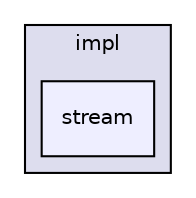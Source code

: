 digraph "modules/drivers/gnss/src/impl/stream" {
  compound=true
  node [ fontsize="10", fontname="Helvetica"];
  edge [ labelfontsize="10", labelfontname="Helvetica"];
  subgraph clusterdir_8b203d173030c44ab01c807161f687b4 {
    graph [ bgcolor="#ddddee", pencolor="black", label="impl" fontname="Helvetica", fontsize="10", URL="dir_8b203d173030c44ab01c807161f687b4.html"]
  dir_9e71459579fd0861f1ae0c108ecf3be5 [shape=box, label="stream", style="filled", fillcolor="#eeeeff", pencolor="black", URL="dir_9e71459579fd0861f1ae0c108ecf3be5.html"];
  }
}
